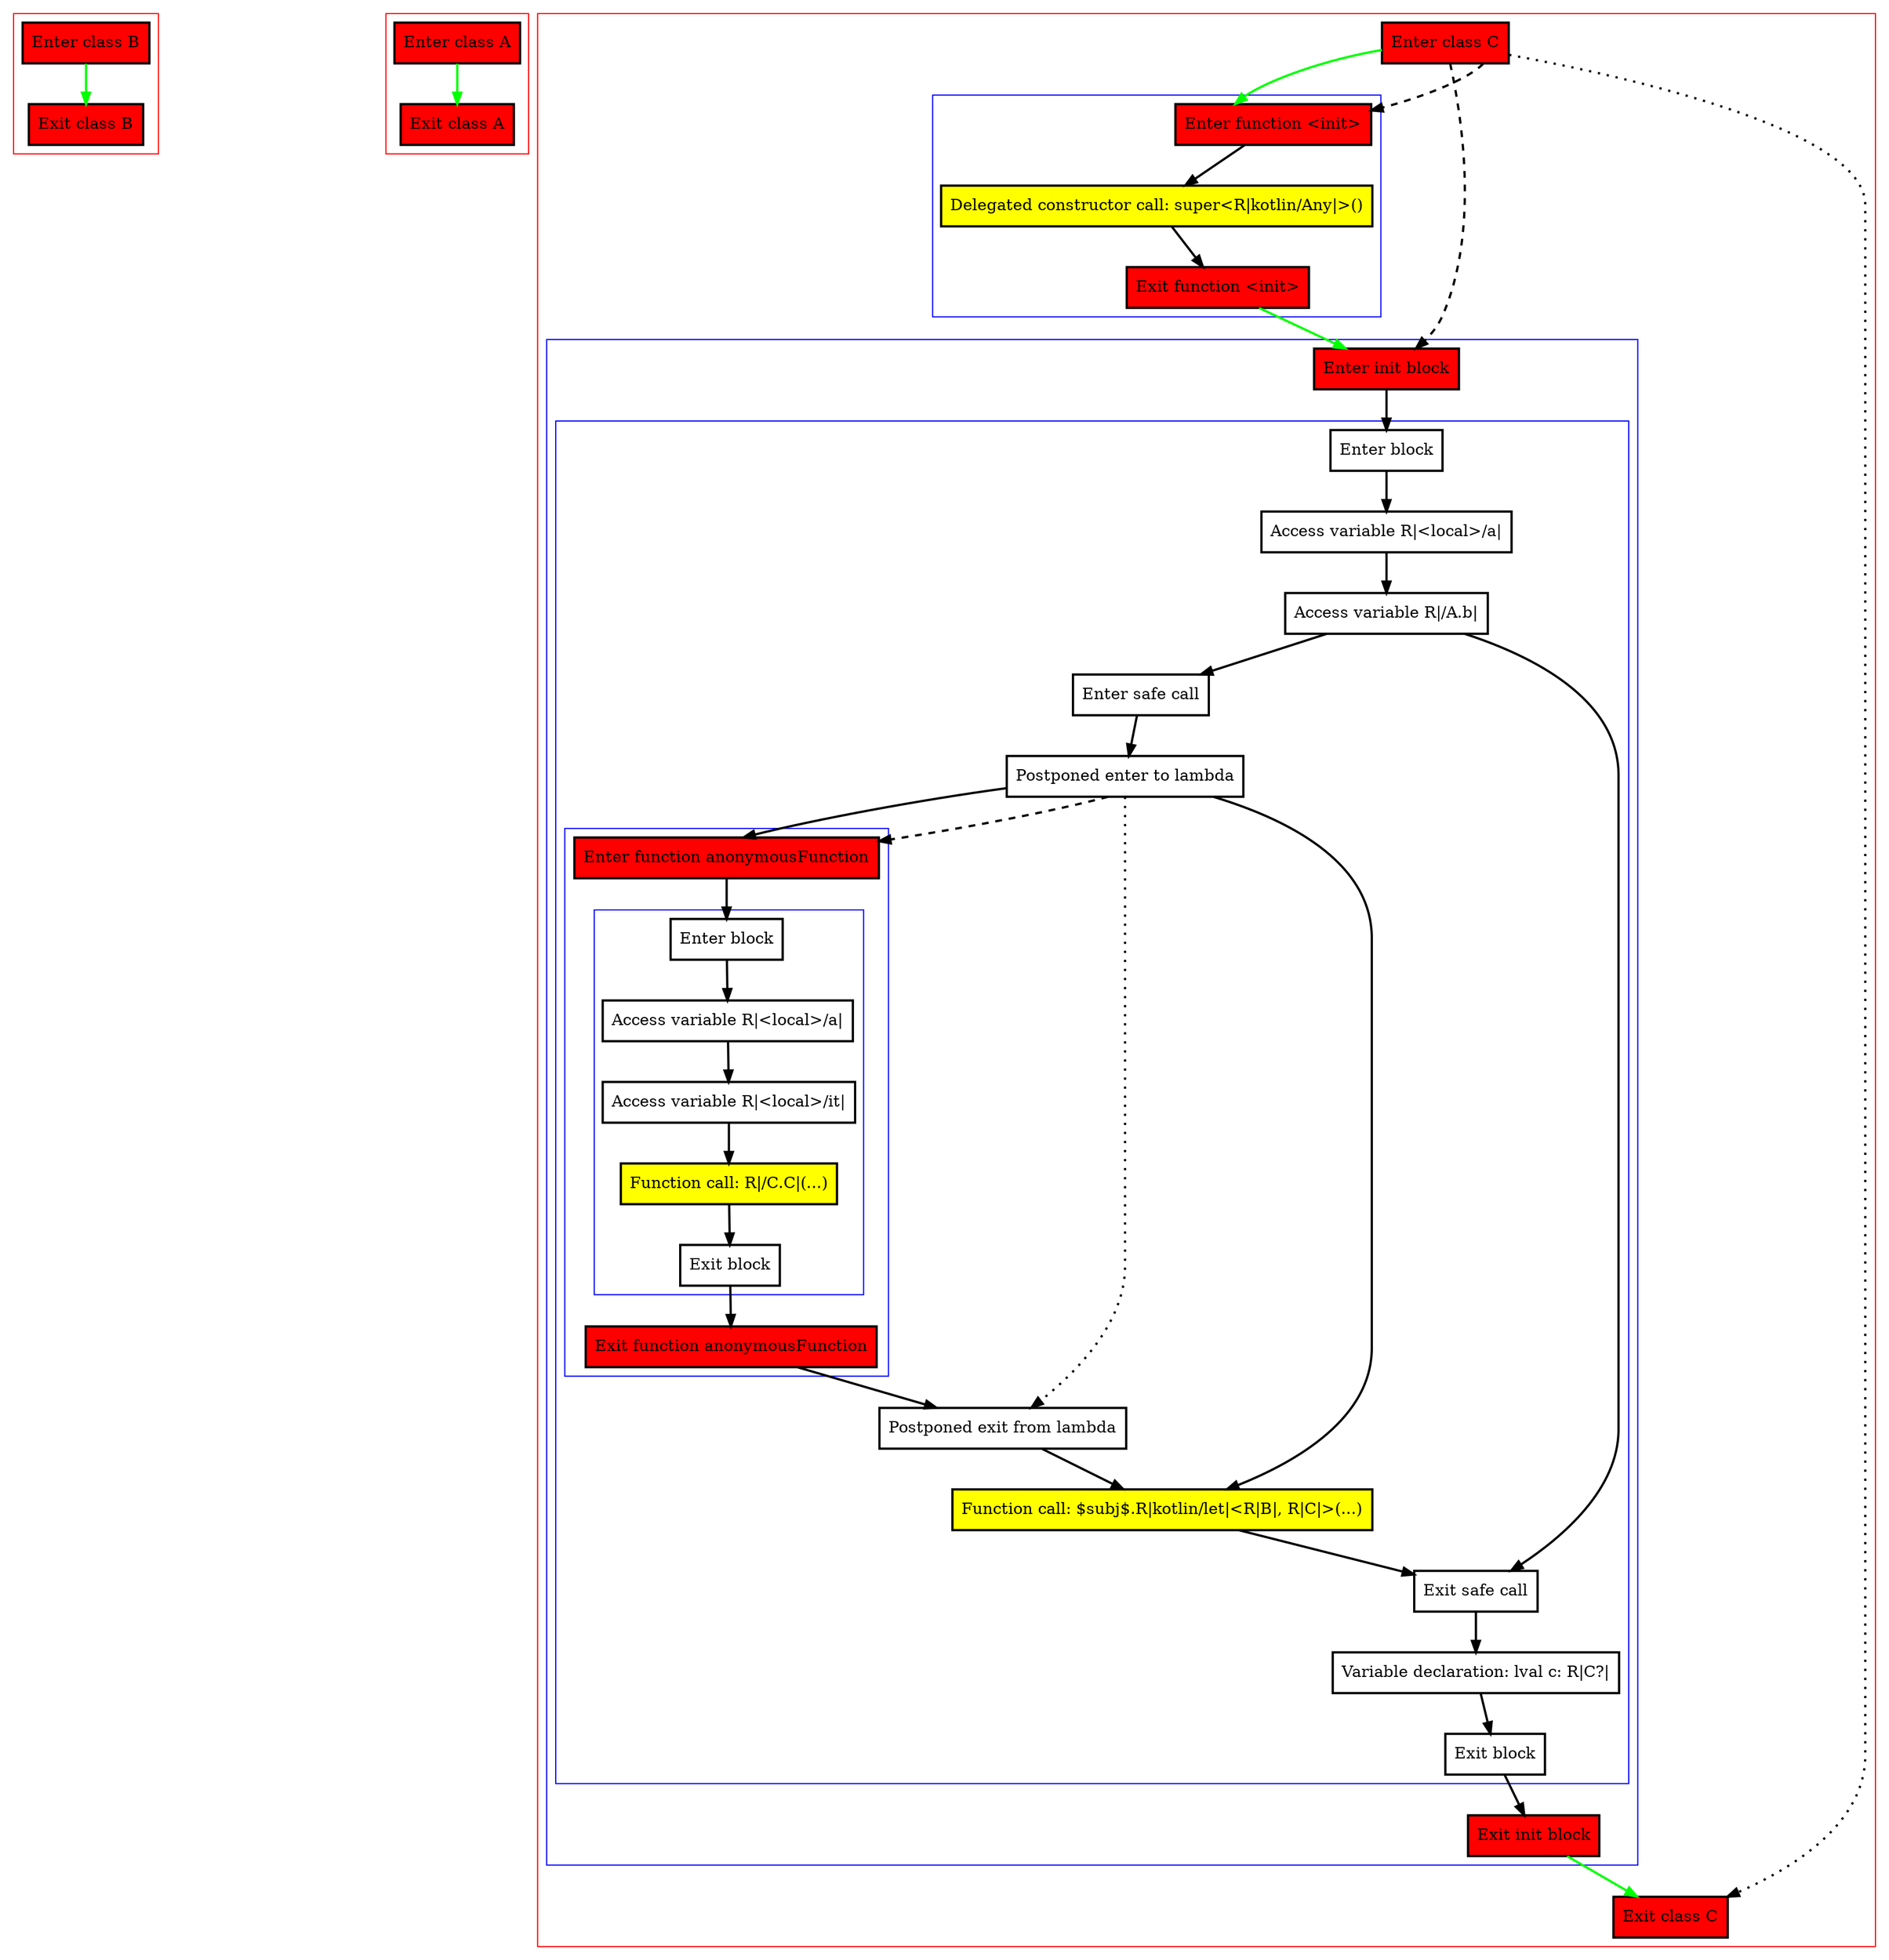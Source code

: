 digraph initBlockAndInPlaceLambda_kt {
    graph [nodesep=3]
    node [shape=box penwidth=2]
    edge [penwidth=2]

    subgraph cluster_0 {
        color=red
        0 [label="Enter class B" style="filled" fillcolor=red];
        1 [label="Exit class B" style="filled" fillcolor=red];
    }
    0 -> {1} [color=green];

    subgraph cluster_1 {
        color=red
        2 [label="Enter class A" style="filled" fillcolor=red];
        3 [label="Exit class A" style="filled" fillcolor=red];
    }
    2 -> {3} [color=green];

    subgraph cluster_2 {
        color=red
        4 [label="Enter class C" style="filled" fillcolor=red];
        subgraph cluster_3 {
            color=blue
            5 [label="Enter function <init>" style="filled" fillcolor=red];
            6 [label="Delegated constructor call: super<R|kotlin/Any|>()" style="filled" fillcolor=yellow];
            7 [label="Exit function <init>" style="filled" fillcolor=red];
        }
        subgraph cluster_4 {
            color=blue
            8 [label="Enter init block" style="filled" fillcolor=red];
            subgraph cluster_5 {
                color=blue
                9 [label="Enter block"];
                10 [label="Access variable R|<local>/a|"];
                11 [label="Access variable R|/A.b|"];
                12 [label="Enter safe call"];
                13 [label="Postponed enter to lambda"];
                subgraph cluster_6 {
                    color=blue
                    14 [label="Enter function anonymousFunction" style="filled" fillcolor=red];
                    subgraph cluster_7 {
                        color=blue
                        15 [label="Enter block"];
                        16 [label="Access variable R|<local>/a|"];
                        17 [label="Access variable R|<local>/it|"];
                        18 [label="Function call: R|/C.C|(...)" style="filled" fillcolor=yellow];
                        19 [label="Exit block"];
                    }
                    20 [label="Exit function anonymousFunction" style="filled" fillcolor=red];
                }
                21 [label="Postponed exit from lambda"];
                22 [label="Function call: $subj$.R|kotlin/let|<R|B|, R|C|>(...)" style="filled" fillcolor=yellow];
                23 [label="Exit safe call"];
                24 [label="Variable declaration: lval c: R|C?|"];
                25 [label="Exit block"];
            }
            26 [label="Exit init block" style="filled" fillcolor=red];
        }
        27 [label="Exit class C" style="filled" fillcolor=red];
    }
    4 -> {5} [color=green];
    4 -> {27} [style=dotted];
    4 -> {5 8} [style=dashed];
    5 -> {6};
    6 -> {7};
    7 -> {8} [color=green];
    8 -> {9};
    9 -> {10};
    10 -> {11};
    11 -> {12 23};
    12 -> {13};
    13 -> {14 22};
    13 -> {21} [style=dotted];
    13 -> {14} [style=dashed];
    14 -> {15};
    15 -> {16};
    16 -> {17};
    17 -> {18};
    18 -> {19};
    19 -> {20};
    20 -> {21};
    21 -> {22};
    22 -> {23};
    23 -> {24};
    24 -> {25};
    25 -> {26};
    26 -> {27} [color=green];

}

